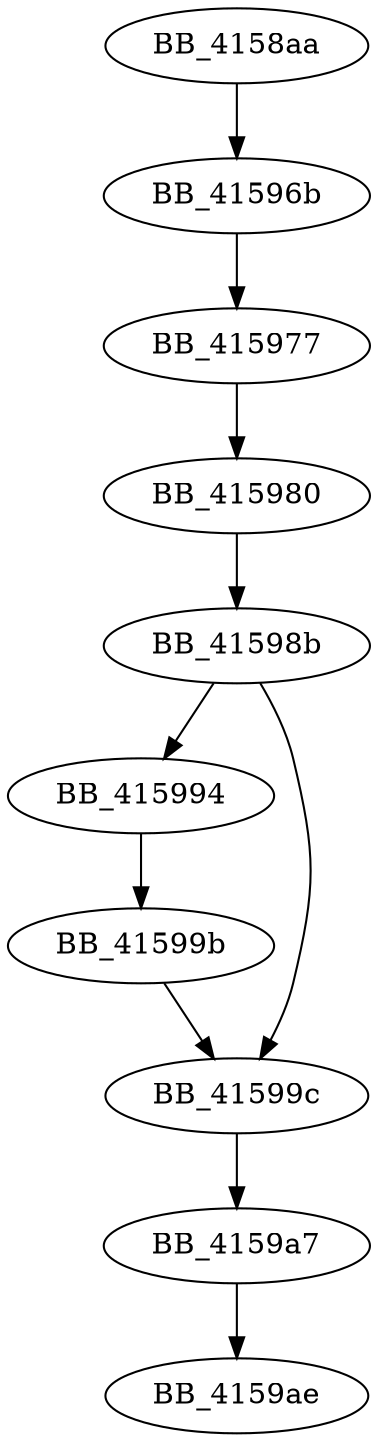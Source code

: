 DiGraph ___report_gsfailure{
BB_4158aa->BB_41596b
BB_41596b->BB_415977
BB_415977->BB_415980
BB_415980->BB_41598b
BB_41598b->BB_415994
BB_41598b->BB_41599c
BB_415994->BB_41599b
BB_41599b->BB_41599c
BB_41599c->BB_4159a7
BB_4159a7->BB_4159ae
}
